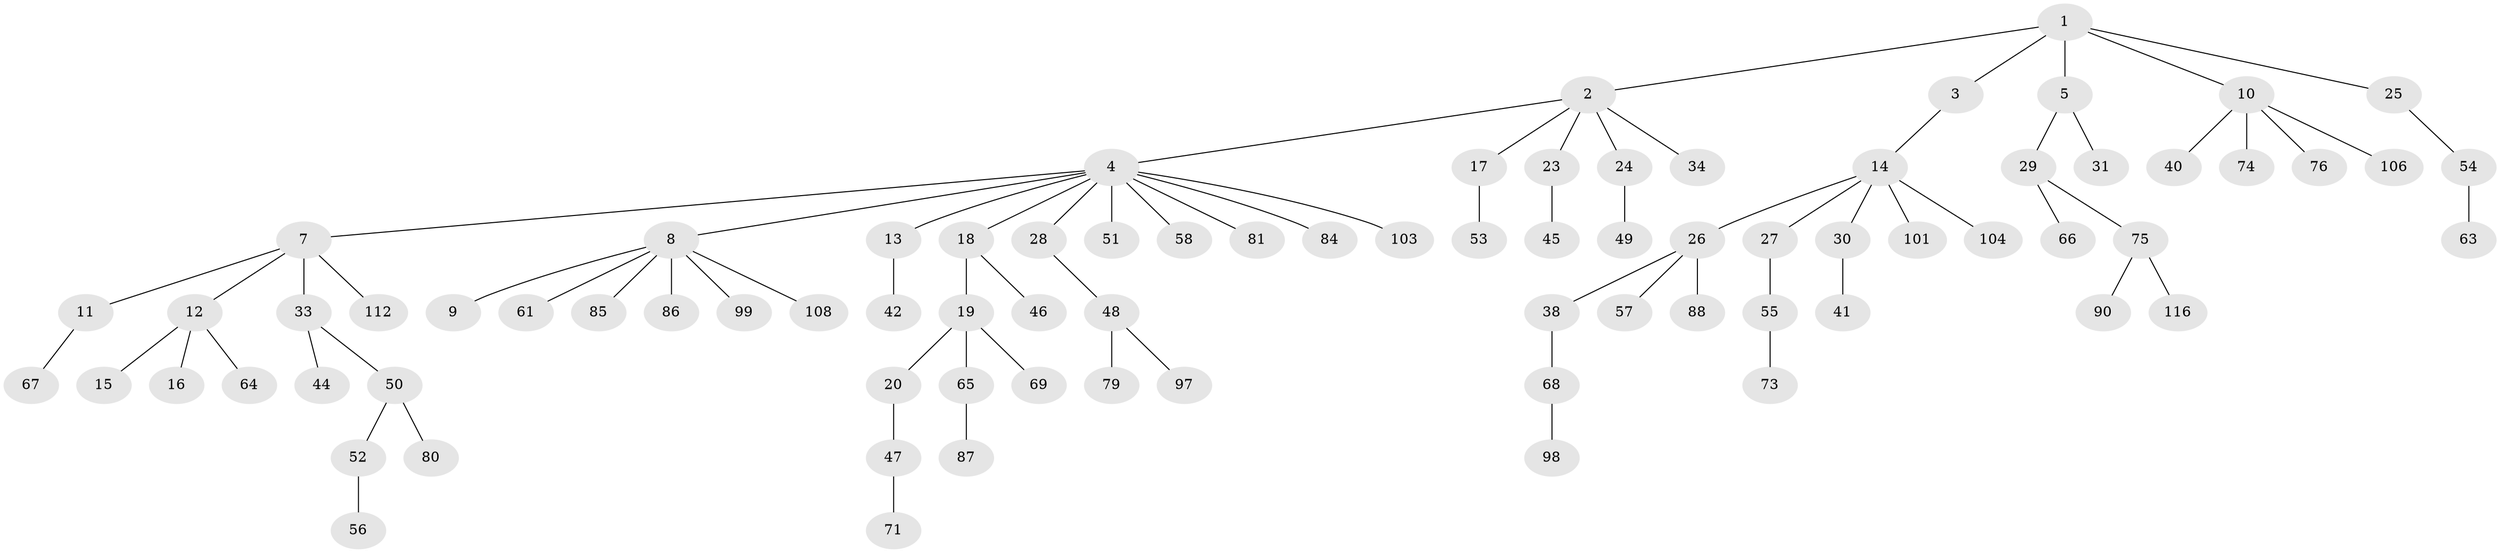 // original degree distribution, {5: 0.04310344827586207, 6: 0.017241379310344827, 2: 0.1810344827586207, 8: 0.008620689655172414, 3: 0.11206896551724138, 7: 0.008620689655172414, 1: 0.5603448275862069, 4: 0.06896551724137931}
// Generated by graph-tools (version 1.1) at 2025/19/03/04/25 18:19:25]
// undirected, 81 vertices, 80 edges
graph export_dot {
graph [start="1"]
  node [color=gray90,style=filled];
  1;
  2;
  3;
  4 [super="+6"];
  5;
  7;
  8;
  9;
  10;
  11;
  12;
  13;
  14 [super="+21+110"];
  15 [super="+105"];
  16 [super="+70"];
  17 [super="+77"];
  18 [super="+95"];
  19 [super="+36+78"];
  20;
  23 [super="+37+109+35"];
  24 [super="+62"];
  25;
  26;
  27 [super="+32+39+94+43"];
  28 [super="+60"];
  29 [super="+100"];
  30 [super="+82"];
  31;
  33;
  34;
  38 [super="+107"];
  40 [super="+92"];
  41;
  42;
  44 [super="+91+96"];
  45;
  46;
  47;
  48;
  49;
  50;
  51;
  52;
  53;
  54 [super="+89"];
  55;
  56;
  57;
  58;
  61;
  63;
  64;
  65;
  66;
  67;
  68;
  69;
  71;
  73;
  74;
  75;
  76;
  79;
  80;
  81;
  84;
  85;
  86;
  87;
  88;
  90;
  97;
  98;
  99 [super="+114"];
  101;
  103 [super="+115"];
  104;
  106;
  108;
  112;
  116;
  1 -- 2;
  1 -- 3;
  1 -- 5;
  1 -- 10;
  1 -- 25;
  2 -- 4;
  2 -- 17;
  2 -- 23;
  2 -- 24;
  2 -- 34;
  3 -- 14;
  4 -- 8;
  4 -- 13;
  4 -- 18;
  4 -- 28;
  4 -- 51;
  4 -- 84;
  4 -- 81;
  4 -- 7;
  4 -- 103;
  4 -- 58;
  5 -- 29;
  5 -- 31;
  7 -- 11;
  7 -- 12;
  7 -- 33;
  7 -- 112;
  8 -- 9;
  8 -- 61;
  8 -- 85;
  8 -- 86;
  8 -- 99;
  8 -- 108;
  10 -- 40;
  10 -- 74;
  10 -- 76;
  10 -- 106;
  11 -- 67;
  12 -- 15;
  12 -- 16;
  12 -- 64;
  13 -- 42;
  14 -- 30;
  14 -- 101;
  14 -- 104;
  14 -- 26;
  14 -- 27;
  17 -- 53;
  18 -- 19;
  18 -- 46;
  19 -- 20;
  19 -- 65;
  19 -- 69;
  20 -- 47;
  23 -- 45;
  24 -- 49;
  25 -- 54;
  26 -- 38;
  26 -- 57;
  26 -- 88;
  27 -- 55;
  28 -- 48;
  29 -- 66;
  29 -- 75;
  30 -- 41;
  33 -- 44;
  33 -- 50;
  38 -- 68;
  47 -- 71;
  48 -- 79;
  48 -- 97;
  50 -- 52;
  50 -- 80;
  52 -- 56;
  54 -- 63;
  55 -- 73;
  65 -- 87;
  68 -- 98;
  75 -- 90;
  75 -- 116;
}
